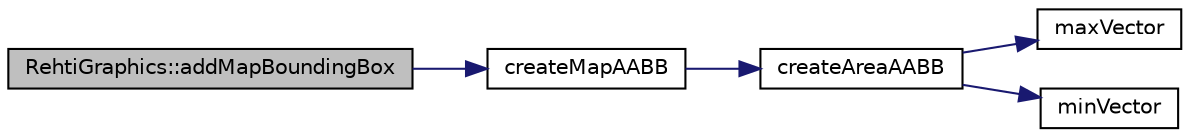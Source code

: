 digraph "RehtiGraphics::addMapBoundingBox"
{
 // LATEX_PDF_SIZE
  edge [fontname="Helvetica",fontsize="10",labelfontname="Helvetica",labelfontsize="10"];
  node [fontname="Helvetica",fontsize="10",shape=record];
  rankdir="LR";
  Node1 [label="RehtiGraphics::addMapBoundingBox",height=0.2,width=0.4,color="black", fillcolor="grey75", style="filled", fontcolor="black",tooltip="Adds a bounding box for the world map."];
  Node1 -> Node2 [color="midnightblue",fontsize="10",style="solid",fontname="Helvetica"];
  Node2 [label="createMapAABB",height=0.2,width=0.4,color="black", fillcolor="white", style="filled",URL="$AABB_8cpp.html#a84f9fe626856f524cb482bca08c4f2f2",tooltip="Creates a list of AABBs trees for each area in the areaMatrix."];
  Node2 -> Node3 [color="midnightblue",fontsize="10",style="solid",fontname="Helvetica"];
  Node3 [label="createAreaAABB",height=0.2,width=0.4,color="black", fillcolor="white", style="filled",URL="$AABB_8cpp.html#a8673fc5f0b3d4ca8745793df1c907d7e",tooltip="Recursively creates an AABB tree for a single area."];
  Node3 -> Node4 [color="midnightblue",fontsize="10",style="solid",fontname="Helvetica"];
  Node4 [label="maxVector",height=0.2,width=0.4,color="black", fillcolor="white", style="filled",URL="$AABB_8cpp.html#a445c2c3a703ab69e974859af3682b1a5",tooltip="Constructs a maximum vector from two vectors."];
  Node3 -> Node5 [color="midnightblue",fontsize="10",style="solid",fontname="Helvetica"];
  Node5 [label="minVector",height=0.2,width=0.4,color="black", fillcolor="white", style="filled",URL="$AABB_8cpp.html#abc4a6a4eceb21ddd3da0192c2953f865",tooltip="Constructs a minimum vector from two vectors."];
}
